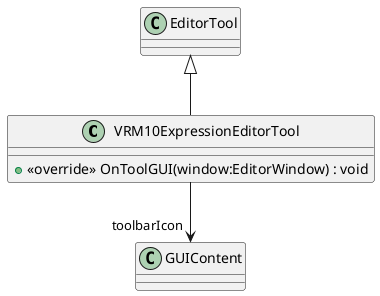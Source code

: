@startuml
class VRM10ExpressionEditorTool {
    + <<override>> OnToolGUI(window:EditorWindow) : void
}
EditorTool <|-- VRM10ExpressionEditorTool
VRM10ExpressionEditorTool --> "toolbarIcon" GUIContent
@enduml
